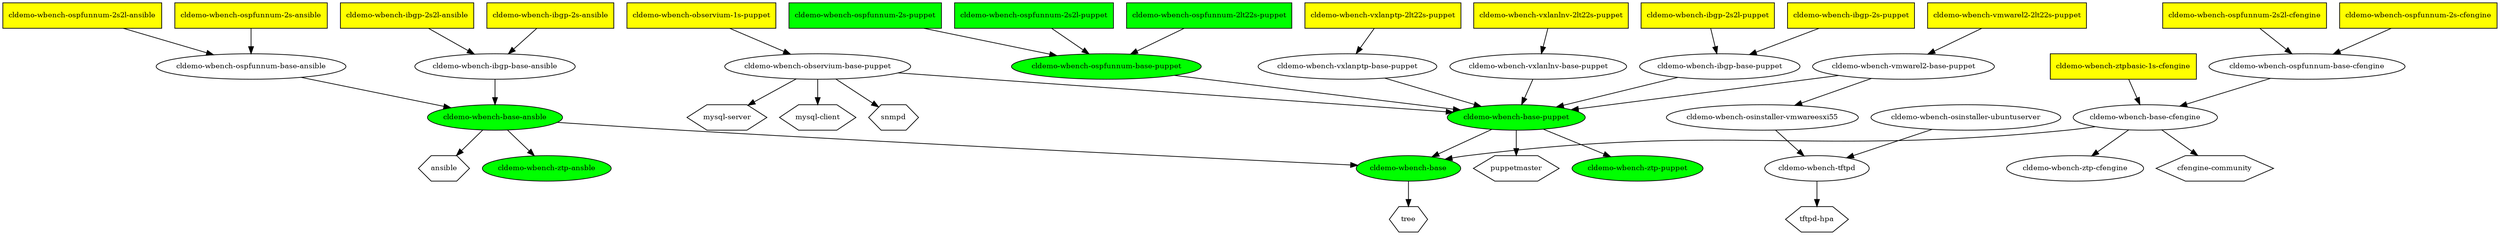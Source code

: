 digraph G {
    node [nodesep=2.0, fontsize=10];
    graph [ overlap = false ];

    // Ansible demos
    subgraph ansible_demos {
        "cldemo-wbench-ospfunnum-2s-ansible" [ style=filled fillcolor=yellow shape=rectangle ];
        "cldemo-wbench-ospfunnum-2s-ansible" -> "cldemo-wbench-ospfunnum-base-ansible";
        "cldemo-wbench-ospfunnum-2s2l-ansible" [ style=filled fillcolor=yellow shape=rectangle ];
        "cldemo-wbench-ospfunnum-2s2l-ansible" -> "cldemo-wbench-ospfunnum-base-ansible";
        "cldemo-wbench-ospfunnum-base-ansible" -> "cldemo-wbench-base-ansble";
        "cldemo-wbench-ibgp-2s-ansible" [ style=filled fillcolor=yellow shape=rectangle ];
        "cldemo-wbench-ibgp-2s-ansible" -> "cldemo-wbench-ibgp-base-ansible";
        "cldemo-wbench-ibgp-2s2l-ansible" [ style=filled fillcolor=yellow shape=rectangle ];
        "cldemo-wbench-ibgp-2s2l-ansible" -> "cldemo-wbench-ibgp-base-ansible";
        "cldemo-wbench-ibgp-base-ansible" -> "cldemo-wbench-base-ansble";

        // Ansible infra
        "cldemo-wbench-base-ansble" -> "cldemo-wbench-base";
        "ansible" [ shape=hexagon ]
        "cldemo-wbench-base-ansble" [ style=filled fillcolor=green ]
        "cldemo-wbench-base-ansble" -> "ansible"
        "cldemo-wbench-base-ansble" -> "cldemo-wbench-ztp-ansble"
        "cldemo-wbench-ztp-ansble" [ style=filled fillcolor=green ]
        }

    // Puppet demos
    "cldemo-wbench-ospfunnum-2s-puppet" [ style=filled fillcolor=green shape=rectangle ];
    "cldemo-wbench-ospfunnum-2s-puppet" -> "cldemo-wbench-ospfunnum-base-puppet";
    "cldemo-wbench-ospfunnum-2s2l-puppet" [ style=filled fillcolor=green shape=rectangle ];
    "cldemo-wbench-ospfunnum-2s2l-puppet" -> "cldemo-wbench-ospfunnum-base-puppet";
    "cldemo-wbench-ospfunnum-2lt22s-puppet" [ style=filled fillcolor=green shape=rectangle ];
    "cldemo-wbench-ospfunnum-2lt22s-puppet" -> "cldemo-wbench-ospfunnum-base-puppet";
    "cldemo-wbench-ospfunnum-base-puppet" [ style=filled fillcolor=green ]
    "cldemo-wbench-ospfunnum-base-puppet" -> "cldemo-wbench-base-puppet";

    "cldemo-wbench-ibgp-2s-puppet" [ style=filled fillcolor=yellow shape=rectangle ];
    "cldemo-wbench-ibgp-2s-puppet" -> "cldemo-wbench-ibgp-base-puppet";
    "cldemo-wbench-ibgp-2s2l-puppet" [ style=filled fillcolor=yellow shape=rectangle ];
    "cldemo-wbench-ibgp-2s2l-puppet" -> "cldemo-wbench-ibgp-base-puppet";
    "cldemo-wbench-ibgp-base-puppet" -> "cldemo-wbench-base-puppet";

    "cldemo-wbench-observium-1s-puppet" [ style=filled fillcolor=yellow shape=rectangle ];
    "cldemo-wbench-observium-1s-puppet" -> "cldemo-wbench-observium-base-puppet";
    "mysql-server" [ shape=hexagon ]
    "cldemo-wbench-observium-base-puppet" -> "mysql-server";
    "mysql-client" [ shape=hexagon ]
    "cldemo-wbench-observium-base-puppet" -> "mysql-client";
    "snmpd" [ shape=hexagon ]
    "cldemo-wbench-observium-base-puppet" -> "snmpd";
    "cldemo-wbench-observium-base-puppet" -> "cldemo-wbench-base-puppet";

    "cldemo-wbench-vmwarel2-2lt22s-puppet" [ style=filled fillcolor=yellow shape=rectangle ];
    "cldemo-wbench-vmwarel2-2lt22s-puppet" -> "cldemo-wbench-vmwarel2-base-puppet";
    "cldemo-wbench-vmwarel2-base-puppet" -> "cldemo-wbench-osinstaller-vmwareesxi55";
    "cldemo-wbench-vmwarel2-base-puppet" -> "cldemo-wbench-base-puppet";

    "cldemo-wbench-vxlanptp-2lt22s-puppet" [ style=filled fillcolor=yellow shape=rectangle ];
    "cldemo-wbench-vxlanptp-2lt22s-puppet" -> "cldemo-wbench-vxlanptp-base-puppet";
    "cldemo-wbench-vxlanptp-base-puppet" -> "cldemo-wbench-base-puppet";
    "cldemo-wbench-vxlanlnv-2lt22s-puppet" [ style=filled fillcolor=yellow shape=rectangle ];
    "cldemo-wbench-vxlanlnv-2lt22s-puppet" -> "cldemo-wbench-vxlanlnv-base-puppet";
    "cldemo-wbench-vxlanlnv-base-puppet" -> "cldemo-wbench-base-puppet";

    // Puppet infra
    "cldemo-wbench-base-puppet" -> "cldemo-wbench-base";
    "puppetmaster" [ shape=hexagon ];
    "cldemo-wbench-base-puppet" [ style=filled fillcolor=green ]
    "cldemo-wbench-base-puppet" -> "puppetmaster";
    "cldemo-wbench-base-puppet" -> "cldemo-wbench-ztp-puppet";
    "cldemo-wbench-ztp-puppet" [ style=filled fillcolor=green ]
    
    // CFEngine demos
    "cldemo-wbench-ztpbasic-1s-cfengine" [ style=filled fillcolor=yellow shape=rectangle ];
    "cldemo-wbench-ztpbasic-1s-cfengine" -> "cldemo-wbench-base-cfengine";
    "cldemo-wbench-ospfunnum-2s-cfengine" [ style=filled fillcolor=yellow shape=rectangle ];
    "cldemo-wbench-ospfunnum-2s-cfengine" -> "cldemo-wbench-ospfunnum-base-cfengine";
    "cldemo-wbench-ospfunnum-2s2l-cfengine" [ style=filled fillcolor=yellow shape=rectangle ];
    "cldemo-wbench-ospfunnum-2s2l-cfengine" -> "cldemo-wbench-ospfunnum-base-cfengine";
    "cldemo-wbench-ospfunnum-base-cfengine" -> "cldemo-wbench-base-cfengine";

    // CFEngine infra
    "cldemo-wbench-base-cfengine" -> "cldemo-wbench-ztp-cfengine"
    "cldemo-wbench-base-cfengine" -> "cldemo-wbench-base";
    "cfengine-community" [ shape=hexagon ];
    "cldemo-wbench-base-cfengine" -> "cfengine-community";

    // Chef demos

    // Chef infra

    "cldemo-wbench-osinstaller-vmwareesxi55" -> "cldemo-wbench-tftpd";
    "cldemo-wbench-osinstaller-ubuntuserver" -> "cldemo-wbench-tftpd";

    "tftpd-hpa"  [ shape=hexagon ]
    "cldemo-wbench-tftpd" -> "tftpd-hpa";

    // common
    "tree" [ shape=hexagon ]
    "cldemo-wbench-base" [ style=filled fillcolor=green ]
    "cldemo-wbench-base" -> "tree"

    // square user installed
    // green completed
    // red not started
    // yellow in progress

}